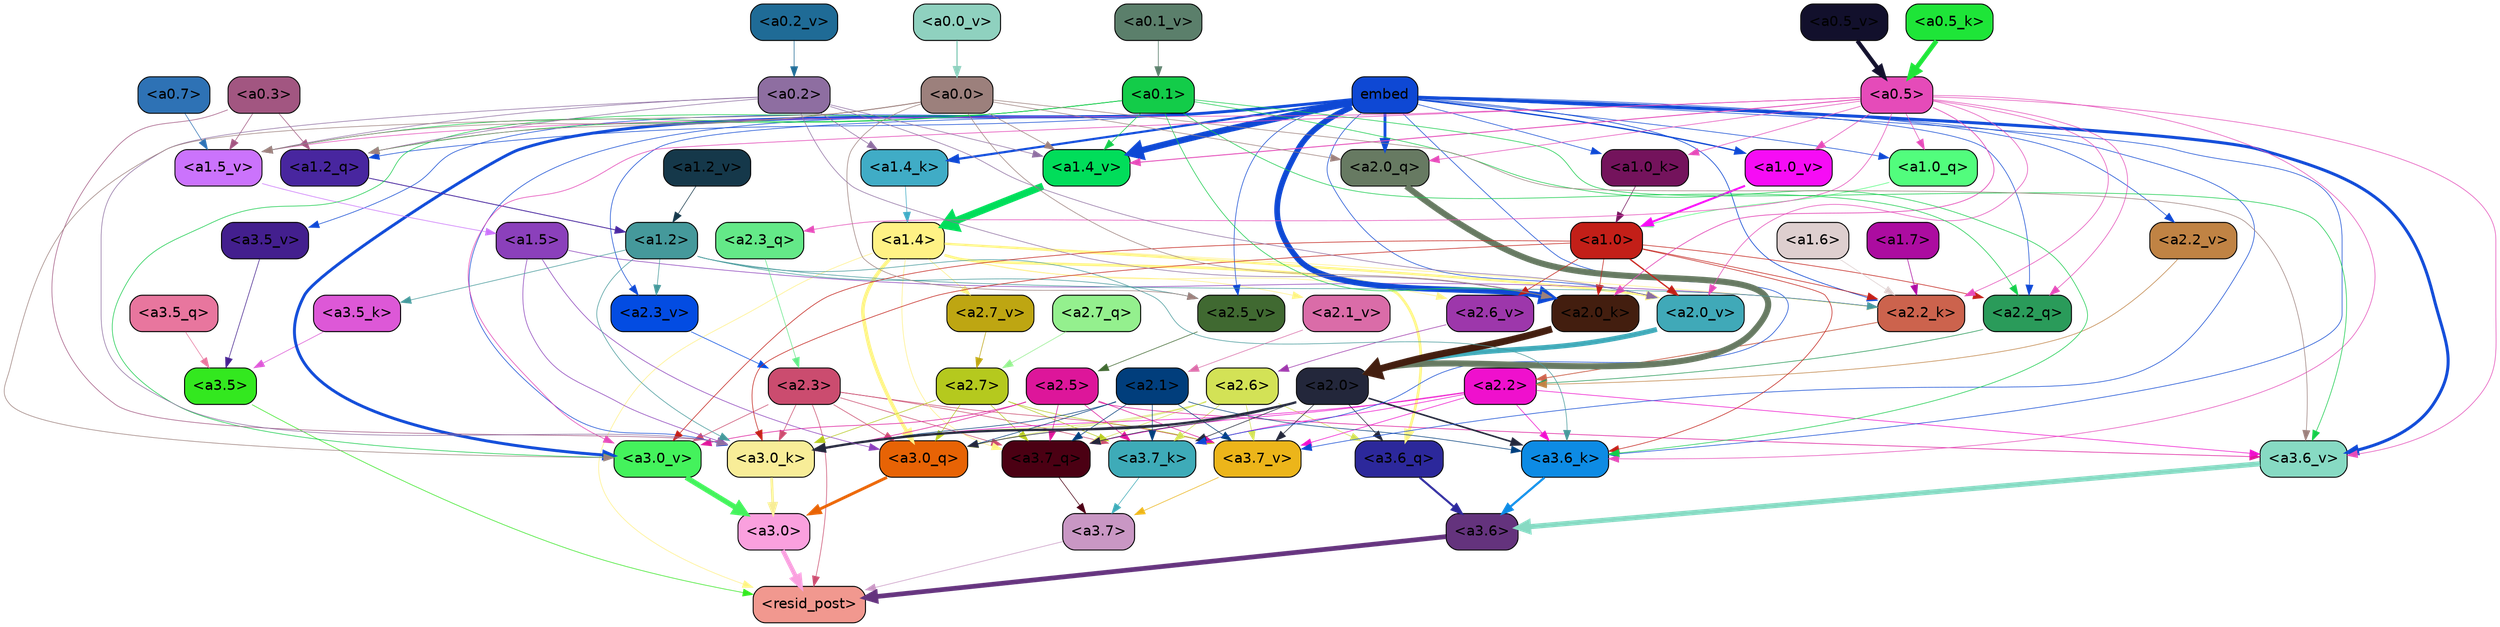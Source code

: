 strict digraph "" {
	graph [bgcolor=transparent,
		layout=dot,
		overlap=false,
		splines=true
	];
	"<a3.7>"	[color=black,
		fillcolor="#c997c4",
		fontname=Helvetica,
		shape=box,
		style="filled, rounded"];
	"<resid_post>"	[color=black,
		fillcolor="#f1988f",
		fontname=Helvetica,
		shape=box,
		style="filled, rounded"];
	"<a3.7>" -> "<resid_post>"	[color="#c997c4",
		penwidth=0.6];
	"<a3.6>"	[color=black,
		fillcolor="#64337d",
		fontname=Helvetica,
		shape=box,
		style="filled, rounded"];
	"<a3.6>" -> "<resid_post>"	[color="#64337d",
		penwidth=4.6696330308914185];
	"<a3.5>"	[color=black,
		fillcolor="#33e81f",
		fontname=Helvetica,
		shape=box,
		style="filled, rounded"];
	"<a3.5>" -> "<resid_post>"	[color="#33e81f",
		penwidth=0.6];
	"<a3.0>"	[color=black,
		fillcolor="#faa0de",
		fontname=Helvetica,
		shape=box,
		style="filled, rounded"];
	"<a3.0>" -> "<resid_post>"	[color="#faa0de",
		penwidth=4.282557368278503];
	"<a2.3>"	[color=black,
		fillcolor="#cb4c6f",
		fontname=Helvetica,
		shape=box,
		style="filled, rounded"];
	"<a2.3>" -> "<resid_post>"	[color="#cb4c6f",
		penwidth=0.6];
	"<a3.7_q>"	[color=black,
		fillcolor="#4b0013",
		fontname=Helvetica,
		shape=box,
		style="filled, rounded"];
	"<a2.3>" -> "<a3.7_q>"	[color="#cb4c6f",
		penwidth=0.6];
	"<a3.0_q>"	[color=black,
		fillcolor="#e76305",
		fontname=Helvetica,
		shape=box,
		style="filled, rounded"];
	"<a2.3>" -> "<a3.0_q>"	[color="#cb4c6f",
		penwidth=0.6];
	"<a3.7_k>"	[color=black,
		fillcolor="#3eabb8",
		fontname=Helvetica,
		shape=box,
		style="filled, rounded"];
	"<a2.3>" -> "<a3.7_k>"	[color="#cb4c6f",
		penwidth=0.6];
	"<a3.0_k>"	[color=black,
		fillcolor="#f8ed98",
		fontname=Helvetica,
		shape=box,
		style="filled, rounded"];
	"<a2.3>" -> "<a3.0_k>"	[color="#cb4c6f",
		penwidth=0.6];
	"<a3.7_v>"	[color=black,
		fillcolor="#ecb51a",
		fontname=Helvetica,
		shape=box,
		style="filled, rounded"];
	"<a2.3>" -> "<a3.7_v>"	[color="#cb4c6f",
		penwidth=0.6];
	"<a3.0_v>"	[color=black,
		fillcolor="#44f25c",
		fontname=Helvetica,
		shape=box,
		style="filled, rounded"];
	"<a2.3>" -> "<a3.0_v>"	[color="#cb4c6f",
		penwidth=0.6];
	"<a1.4>"	[color=black,
		fillcolor="#fff285",
		fontname=Helvetica,
		shape=box,
		style="filled, rounded"];
	"<a1.4>" -> "<resid_post>"	[color="#fff285",
		penwidth=0.6];
	"<a1.4>" -> "<a3.7_q>"	[color="#fff285",
		penwidth=0.6];
	"<a3.6_q>"	[color=black,
		fillcolor="#2c289b",
		fontname=Helvetica,
		shape=box,
		style="filled, rounded"];
	"<a1.4>" -> "<a3.6_q>"	[color="#fff285",
		penwidth=2.6073555648326874];
	"<a1.4>" -> "<a3.0_q>"	[color="#fff285",
		penwidth=3.4971605762839317];
	"<a2.2_k>"	[color=black,
		fillcolor="#cc634d",
		fontname=Helvetica,
		shape=box,
		style="filled, rounded"];
	"<a1.4>" -> "<a2.2_k>"	[color="#fff285",
		penwidth=0.6];
	"<a2.7_v>"	[color=black,
		fillcolor="#bea612",
		fontname=Helvetica,
		shape=box,
		style="filled, rounded"];
	"<a1.4>" -> "<a2.7_v>"	[color="#fff285",
		penwidth=0.6];
	"<a2.6_v>"	[color=black,
		fillcolor="#9d37ab",
		fontname=Helvetica,
		shape=box,
		style="filled, rounded"];
	"<a1.4>" -> "<a2.6_v>"	[color="#fff285",
		penwidth=0.6];
	"<a2.1_v>"	[color=black,
		fillcolor="#da6ca8",
		fontname=Helvetica,
		shape=box,
		style="filled, rounded"];
	"<a1.4>" -> "<a2.1_v>"	[color="#fff285",
		penwidth=0.6];
	"<a2.0_v>"	[color=black,
		fillcolor="#40a9b8",
		fontname=Helvetica,
		shape=box,
		style="filled, rounded"];
	"<a1.4>" -> "<a2.0_v>"	[color="#fff285",
		penwidth=2.268670678138733];
	"<a3.7_q>" -> "<a3.7>"	[color="#4b0013",
		penwidth=0.6];
	"<a3.6_q>" -> "<a3.6>"	[color="#2c289b",
		penwidth=2.03758105635643];
	"<a3.5_q>"	[color=black,
		fillcolor="#e8769e",
		fontname=Helvetica,
		shape=box,
		style="filled, rounded"];
	"<a3.5_q>" -> "<a3.5>"	[color="#e8769e",
		penwidth=0.6];
	"<a3.0_q>" -> "<a3.0>"	[color="#e76305",
		penwidth=2.8638100624084473];
	"<a3.7_k>" -> "<a3.7>"	[color="#3eabb8",
		penwidth=0.6];
	"<a3.6_k>"	[color=black,
		fillcolor="#0d8be4",
		fontname=Helvetica,
		shape=box,
		style="filled, rounded"];
	"<a3.6_k>" -> "<a3.6>"	[color="#0d8be4",
		penwidth=2.174198240041733];
	"<a3.5_k>"	[color=black,
		fillcolor="#dd58d7",
		fontname=Helvetica,
		shape=box,
		style="filled, rounded"];
	"<a3.5_k>" -> "<a3.5>"	[color="#dd58d7",
		penwidth=0.6];
	"<a3.0_k>" -> "<a3.0>"	[color="#f8ed98",
		penwidth=2.6274144649505615];
	"<a3.7_v>" -> "<a3.7>"	[color="#ecb51a",
		penwidth=0.6];
	"<a3.6_v>"	[color=black,
		fillcolor="#87dac3",
		fontname=Helvetica,
		shape=box,
		style="filled, rounded"];
	"<a3.6_v>" -> "<a3.6>"	[color="#87dac3",
		penwidth=5.002329230308533];
	"<a3.5_v>"	[color=black,
		fillcolor="#431f8e",
		fontname=Helvetica,
		shape=box,
		style="filled, rounded"];
	"<a3.5_v>" -> "<a3.5>"	[color="#431f8e",
		penwidth=0.6];
	"<a3.0_v>" -> "<a3.0>"	[color="#44f25c",
		penwidth=5.188832879066467];
	"<a2.7>"	[color=black,
		fillcolor="#b5c91e",
		fontname=Helvetica,
		shape=box,
		style="filled, rounded"];
	"<a2.7>" -> "<a3.7_q>"	[color="#b5c91e",
		penwidth=0.6];
	"<a2.7>" -> "<a3.0_q>"	[color="#b5c91e",
		penwidth=0.6];
	"<a2.7>" -> "<a3.7_k>"	[color="#b5c91e",
		penwidth=0.6];
	"<a2.7>" -> "<a3.0_k>"	[color="#b5c91e",
		penwidth=0.6];
	"<a2.7>" -> "<a3.7_v>"	[color="#b5c91e",
		penwidth=0.6];
	"<a2.6>"	[color=black,
		fillcolor="#d3e256",
		fontname=Helvetica,
		shape=box,
		style="filled, rounded"];
	"<a2.6>" -> "<a3.7_q>"	[color="#d3e256",
		penwidth=0.6];
	"<a2.6>" -> "<a3.6_q>"	[color="#d3e256",
		penwidth=0.6];
	"<a2.6>" -> "<a3.0_q>"	[color="#d3e256",
		penwidth=0.6];
	"<a2.6>" -> "<a3.7_k>"	[color="#d3e256",
		penwidth=0.6];
	"<a2.6>" -> "<a3.0_k>"	[color="#d3e256",
		penwidth=0.6];
	"<a2.6>" -> "<a3.7_v>"	[color="#d3e256",
		penwidth=0.6];
	"<a2.5>"	[color=black,
		fillcolor="#dd169a",
		fontname=Helvetica,
		shape=box,
		style="filled, rounded"];
	"<a2.5>" -> "<a3.7_q>"	[color="#dd169a",
		penwidth=0.6];
	"<a2.5>" -> "<a3.7_k>"	[color="#dd169a",
		penwidth=0.6];
	"<a2.5>" -> "<a3.0_k>"	[color="#dd169a",
		penwidth=0.6];
	"<a2.5>" -> "<a3.7_v>"	[color="#dd169a",
		penwidth=0.6];
	"<a2.5>" -> "<a3.6_v>"	[color="#dd169a",
		penwidth=0.6];
	"<a2.5>" -> "<a3.0_v>"	[color="#dd169a",
		penwidth=0.6];
	"<a2.2>"	[color=black,
		fillcolor="#ef10cd",
		fontname=Helvetica,
		shape=box,
		style="filled, rounded"];
	"<a2.2>" -> "<a3.7_q>"	[color="#ef10cd",
		penwidth=0.6];
	"<a2.2>" -> "<a3.7_k>"	[color="#ef10cd",
		penwidth=0.6];
	"<a2.2>" -> "<a3.6_k>"	[color="#ef10cd",
		penwidth=0.6];
	"<a2.2>" -> "<a3.0_k>"	[color="#ef10cd",
		penwidth=0.6];
	"<a2.2>" -> "<a3.7_v>"	[color="#ef10cd",
		penwidth=0.6];
	"<a2.2>" -> "<a3.6_v>"	[color="#ef10cd",
		penwidth=0.6];
	"<a2.1>"	[color=black,
		fillcolor="#013e7c",
		fontname=Helvetica,
		shape=box,
		style="filled, rounded"];
	"<a2.1>" -> "<a3.7_q>"	[color="#013e7c",
		penwidth=0.6];
	"<a2.1>" -> "<a3.0_q>"	[color="#013e7c",
		penwidth=0.6];
	"<a2.1>" -> "<a3.7_k>"	[color="#013e7c",
		penwidth=0.6];
	"<a2.1>" -> "<a3.6_k>"	[color="#013e7c",
		penwidth=0.6];
	"<a2.1>" -> "<a3.0_k>"	[color="#013e7c",
		penwidth=0.6];
	"<a2.1>" -> "<a3.7_v>"	[color="#013e7c",
		penwidth=0.6];
	"<a2.0>"	[color=black,
		fillcolor="#23273b",
		fontname=Helvetica,
		shape=box,
		style="filled, rounded"];
	"<a2.0>" -> "<a3.7_q>"	[color="#23273b",
		penwidth=0.6];
	"<a2.0>" -> "<a3.6_q>"	[color="#23273b",
		penwidth=0.6];
	"<a2.0>" -> "<a3.0_q>"	[color="#23273b",
		penwidth=0.6];
	"<a2.0>" -> "<a3.7_k>"	[color="#23273b",
		penwidth=0.6];
	"<a2.0>" -> "<a3.6_k>"	[color="#23273b",
		penwidth=1.5568191409111023];
	"<a2.0>" -> "<a3.0_k>"	[color="#23273b",
		penwidth=2.270527422428131];
	"<a2.0>" -> "<a3.7_v>"	[color="#23273b",
		penwidth=0.6];
	"<a1.5>"	[color=black,
		fillcolor="#8b40bb",
		fontname=Helvetica,
		shape=box,
		style="filled, rounded"];
	"<a1.5>" -> "<a3.0_q>"	[color="#8b40bb",
		penwidth=0.6];
	"<a1.5>" -> "<a3.0_k>"	[color="#8b40bb",
		penwidth=0.6];
	"<a1.5>" -> "<a2.2_k>"	[color="#8b40bb",
		penwidth=0.6];
	embed	[color=black,
		fillcolor="#0e48d4",
		fontname=Helvetica,
		shape=box,
		style="filled, rounded"];
	embed -> "<a3.7_k>"	[color="#0e48d4",
		penwidth=0.6];
	embed -> "<a3.6_k>"	[color="#0e48d4",
		penwidth=0.6];
	embed -> "<a3.0_k>"	[color="#0e48d4",
		penwidth=0.6];
	embed -> "<a3.7_v>"	[color="#0e48d4",
		penwidth=0.6];
	embed -> "<a3.6_v>"	[color="#0e48d4",
		penwidth=2.9588699340820312];
	embed -> "<a3.5_v>"	[color="#0e48d4",
		penwidth=0.6];
	embed -> "<a3.0_v>"	[color="#0e48d4",
		penwidth=2.8686431646347046];
	"<a2.2_q>"	[color=black,
		fillcolor="#2a9b5a",
		fontname=Helvetica,
		shape=box,
		style="filled, rounded"];
	embed -> "<a2.2_q>"	[color="#0e48d4",
		penwidth=0.6];
	"<a2.0_q>"	[color=black,
		fillcolor="#677a62",
		fontname=Helvetica,
		shape=box,
		style="filled, rounded"];
	embed -> "<a2.0_q>"	[color="#0e48d4",
		penwidth=2.7617180347442627];
	embed -> "<a2.2_k>"	[color="#0e48d4",
		penwidth=0.67606520652771];
	"<a2.0_k>"	[color=black,
		fillcolor="#431e0f",
		fontname=Helvetica,
		shape=box,
		style="filled, rounded"];
	embed -> "<a2.0_k>"	[color="#0e48d4",
		penwidth=5.615107178688049];
	"<a2.5_v>"	[color=black,
		fillcolor="#406931",
		fontname=Helvetica,
		shape=box,
		style="filled, rounded"];
	embed -> "<a2.5_v>"	[color="#0e48d4",
		penwidth=0.6];
	"<a2.3_v>"	[color=black,
		fillcolor="#034ce2",
		fontname=Helvetica,
		shape=box,
		style="filled, rounded"];
	embed -> "<a2.3_v>"	[color="#0e48d4",
		penwidth=0.6];
	"<a2.2_v>"	[color=black,
		fillcolor="#c08344",
		fontname=Helvetica,
		shape=box,
		style="filled, rounded"];
	embed -> "<a2.2_v>"	[color="#0e48d4",
		penwidth=0.6];
	embed -> "<a2.0_v>"	[color="#0e48d4",
		penwidth=0.6];
	"<a1.2_q>"	[color=black,
		fillcolor="#48269f",
		fontname=Helvetica,
		shape=box,
		style="filled, rounded"];
	embed -> "<a1.2_q>"	[color="#0e48d4",
		penwidth=0.6];
	"<a1.0_q>"	[color=black,
		fillcolor="#52fd7d",
		fontname=Helvetica,
		shape=box,
		style="filled, rounded"];
	embed -> "<a1.0_q>"	[color="#0e48d4",
		penwidth=0.6];
	"<a1.4_k>"	[color=black,
		fillcolor="#40acc6",
		fontname=Helvetica,
		shape=box,
		style="filled, rounded"];
	embed -> "<a1.4_k>"	[color="#0e48d4",
		penwidth=2.1468217372894287];
	"<a1.0_k>"	[color=black,
		fillcolor="#74135c",
		fontname=Helvetica,
		shape=box,
		style="filled, rounded"];
	embed -> "<a1.0_k>"	[color="#0e48d4",
		penwidth=0.6];
	"<a1.4_v>"	[color=black,
		fillcolor="#01dd5a",
		fontname=Helvetica,
		shape=box,
		style="filled, rounded"];
	embed -> "<a1.4_v>"	[color="#0e48d4",
		penwidth=6.189999580383301];
	"<a1.0_v>"	[color=black,
		fillcolor="#f60cf5",
		fontname=Helvetica,
		shape=box,
		style="filled, rounded"];
	embed -> "<a1.0_v>"	[color="#0e48d4",
		penwidth=1.3123979568481445];
	"<a1.2>"	[color=black,
		fillcolor="#45999b",
		fontname=Helvetica,
		shape=box,
		style="filled, rounded"];
	"<a1.2>" -> "<a3.6_k>"	[color="#45999b",
		penwidth=0.6];
	"<a1.2>" -> "<a3.5_k>"	[color="#45999b",
		penwidth=0.6];
	"<a1.2>" -> "<a3.0_k>"	[color="#45999b",
		penwidth=0.6];
	"<a1.2>" -> "<a2.2_k>"	[color="#45999b",
		penwidth=0.6];
	"<a1.2>" -> "<a2.5_v>"	[color="#45999b",
		penwidth=0.6];
	"<a1.2>" -> "<a2.3_v>"	[color="#45999b",
		penwidth=0.6];
	"<a1.0>"	[color=black,
		fillcolor="#c31f18",
		fontname=Helvetica,
		shape=box,
		style="filled, rounded"];
	"<a1.0>" -> "<a3.6_k>"	[color="#c31f18",
		penwidth=0.6];
	"<a1.0>" -> "<a3.0_k>"	[color="#c31f18",
		penwidth=0.6];
	"<a1.0>" -> "<a3.0_v>"	[color="#c31f18",
		penwidth=0.6];
	"<a1.0>" -> "<a2.2_q>"	[color="#c31f18",
		penwidth=0.6];
	"<a1.0>" -> "<a2.2_k>"	[color="#c31f18",
		penwidth=0.6];
	"<a1.0>" -> "<a2.0_k>"	[color="#c31f18",
		penwidth=0.6];
	"<a1.0>" -> "<a2.6_v>"	[color="#c31f18",
		penwidth=0.6];
	"<a1.0>" -> "<a2.0_v>"	[color="#c31f18",
		penwidth=1.27996826171875];
	"<a0.5>"	[color=black,
		fillcolor="#e54bb9",
		fontname=Helvetica,
		shape=box,
		style="filled, rounded"];
	"<a0.5>" -> "<a3.6_k>"	[color="#e54bb9",
		penwidth=0.6];
	"<a0.5>" -> "<a3.6_v>"	[color="#e54bb9",
		penwidth=0.6];
	"<a0.5>" -> "<a3.0_v>"	[color="#e54bb9",
		penwidth=0.6421224474906921];
	"<a2.3_q>"	[color=black,
		fillcolor="#64e988",
		fontname=Helvetica,
		shape=box,
		style="filled, rounded"];
	"<a0.5>" -> "<a2.3_q>"	[color="#e54bb9",
		penwidth=0.6];
	"<a0.5>" -> "<a2.2_q>"	[color="#e54bb9",
		penwidth=0.6];
	"<a0.5>" -> "<a2.0_q>"	[color="#e54bb9",
		penwidth=0.6];
	"<a0.5>" -> "<a2.2_k>"	[color="#e54bb9",
		penwidth=0.6];
	"<a0.5>" -> "<a2.0_k>"	[color="#e54bb9",
		penwidth=0.7151575088500977];
	"<a0.5>" -> "<a2.0_v>"	[color="#e54bb9",
		penwidth=0.6];
	"<a0.5>" -> "<a1.0_q>"	[color="#e54bb9",
		penwidth=0.6];
	"<a0.5>" -> "<a1.0_k>"	[color="#e54bb9",
		penwidth=0.6];
	"<a1.5_v>"	[color=black,
		fillcolor="#cb73fc",
		fontname=Helvetica,
		shape=box,
		style="filled, rounded"];
	"<a0.5>" -> "<a1.5_v>"	[color="#e54bb9",
		penwidth=0.6];
	"<a0.5>" -> "<a1.4_v>"	[color="#e54bb9",
		penwidth=0.8927993774414062];
	"<a0.5>" -> "<a1.0_v>"	[color="#e54bb9",
		penwidth=0.6];
	"<a0.1>"	[color=black,
		fillcolor="#13cc49",
		fontname=Helvetica,
		shape=box,
		style="filled, rounded"];
	"<a0.1>" -> "<a3.6_k>"	[color="#13cc49",
		penwidth=0.6];
	"<a0.1>" -> "<a3.6_v>"	[color="#13cc49",
		penwidth=0.6];
	"<a0.1>" -> "<a3.0_v>"	[color="#13cc49",
		penwidth=0.6];
	"<a0.1>" -> "<a2.2_q>"	[color="#13cc49",
		penwidth=0.6];
	"<a0.1>" -> "<a2.0_k>"	[color="#13cc49",
		penwidth=0.6];
	"<a0.1>" -> "<a1.2_q>"	[color="#13cc49",
		penwidth=0.6];
	"<a0.1>" -> "<a1.5_v>"	[color="#13cc49",
		penwidth=0.6];
	"<a0.1>" -> "<a1.4_v>"	[color="#13cc49",
		penwidth=0.6];
	"<a0.3>"	[color=black,
		fillcolor="#a25681",
		fontname=Helvetica,
		shape=box,
		style="filled, rounded"];
	"<a0.3>" -> "<a3.0_k>"	[color="#a25681",
		penwidth=0.6];
	"<a0.3>" -> "<a1.2_q>"	[color="#a25681",
		penwidth=0.6];
	"<a0.3>" -> "<a1.5_v>"	[color="#a25681",
		penwidth=0.6];
	"<a0.2>"	[color=black,
		fillcolor="#8e6ea1",
		fontname=Helvetica,
		shape=box,
		style="filled, rounded"];
	"<a0.2>" -> "<a3.0_k>"	[color="#8e6ea1",
		penwidth=0.6];
	"<a0.2>" -> "<a2.0_k>"	[color="#8e6ea1",
		penwidth=0.6];
	"<a0.2>" -> "<a2.0_v>"	[color="#8e6ea1",
		penwidth=0.6];
	"<a0.2>" -> "<a1.2_q>"	[color="#8e6ea1",
		penwidth=0.6];
	"<a0.2>" -> "<a1.4_k>"	[color="#8e6ea1",
		penwidth=0.6];
	"<a0.2>" -> "<a1.5_v>"	[color="#8e6ea1",
		penwidth=0.6];
	"<a0.2>" -> "<a1.4_v>"	[color="#8e6ea1",
		penwidth=0.6];
	"<a0.0>"	[color=black,
		fillcolor="#9c807c",
		fontname=Helvetica,
		shape=box,
		style="filled, rounded"];
	"<a0.0>" -> "<a3.6_v>"	[color="#9c807c",
		penwidth=0.6];
	"<a0.0>" -> "<a3.0_v>"	[color="#9c807c",
		penwidth=0.6];
	"<a0.0>" -> "<a2.0_q>"	[color="#9c807c",
		penwidth=0.6];
	"<a0.0>" -> "<a2.0_k>"	[color="#9c807c",
		penwidth=0.6];
	"<a0.0>" -> "<a2.5_v>"	[color="#9c807c",
		penwidth=0.6];
	"<a0.0>" -> "<a1.2_q>"	[color="#9c807c",
		penwidth=0.6];
	"<a0.0>" -> "<a1.5_v>"	[color="#9c807c",
		penwidth=0.6];
	"<a0.0>" -> "<a1.4_v>"	[color="#9c807c",
		penwidth=0.6];
	"<a2.7_q>"	[color=black,
		fillcolor="#94f08e",
		fontname=Helvetica,
		shape=box,
		style="filled, rounded"];
	"<a2.7_q>" -> "<a2.7>"	[color="#94f08e",
		penwidth=0.6];
	"<a2.3_q>" -> "<a2.3>"	[color="#64e988",
		penwidth=0.6];
	"<a2.2_q>" -> "<a2.2>"	[color="#2a9b5a",
		penwidth=0.6340763568878174];
	"<a2.0_q>" -> "<a2.0>"	[color="#677a62",
		penwidth=6.0160088539123535];
	"<a2.2_k>" -> "<a2.2>"	[color="#cc634d",
		penwidth=0.7764816284179688];
	"<a2.0_k>" -> "<a2.0>"	[color="#431e0f",
		penwidth=6.773025274276733];
	"<a2.7_v>" -> "<a2.7>"	[color="#bea612",
		penwidth=0.6];
	"<a2.6_v>" -> "<a2.6>"	[color="#9d37ab",
		penwidth=0.6];
	"<a2.5_v>" -> "<a2.5>"	[color="#406931",
		penwidth=0.6];
	"<a2.3_v>" -> "<a2.3>"	[color="#034ce2",
		penwidth=0.6];
	"<a2.2_v>" -> "<a2.2>"	[color="#c08344",
		penwidth=0.6];
	"<a2.1_v>" -> "<a2.1>"	[color="#da6ca8",
		penwidth=0.6];
	"<a2.0_v>" -> "<a2.0>"	[color="#40a9b8",
		penwidth=4.906715989112854];
	"<a1.7>"	[color=black,
		fillcolor="#ac0ca0",
		fontname=Helvetica,
		shape=box,
		style="filled, rounded"];
	"<a1.7>" -> "<a2.2_k>"	[color="#ac0ca0",
		penwidth=0.6];
	"<a1.6>"	[color=black,
		fillcolor="#decfcf",
		fontname=Helvetica,
		shape=box,
		style="filled, rounded"];
	"<a1.6>" -> "<a2.2_k>"	[color="#decfcf",
		penwidth=0.6];
	"<a1.2_q>" -> "<a1.2>"	[color="#48269f",
		penwidth=0.836545467376709];
	"<a1.0_q>" -> "<a1.0>"	[color="#52fd7d",
		penwidth=0.6];
	"<a1.4_k>" -> "<a1.4>"	[color="#40acc6",
		penwidth=0.6];
	"<a1.0_k>" -> "<a1.0>"	[color="#74135c",
		penwidth=0.6];
	"<a1.5_v>" -> "<a1.5>"	[color="#cb73fc",
		penwidth=0.6];
	"<a1.4_v>" -> "<a1.4>"	[color="#01dd5a",
		penwidth=7.093163728713989];
	"<a1.2_v>"	[color=black,
		fillcolor="#15384a",
		fontname=Helvetica,
		shape=box,
		style="filled, rounded"];
	"<a1.2_v>" -> "<a1.2>"	[color="#15384a",
		penwidth=0.6];
	"<a1.0_v>" -> "<a1.0>"	[color="#f60cf5",
		penwidth=1.9666723012924194];
	"<a0.7>"	[color=black,
		fillcolor="#2e72b5",
		fontname=Helvetica,
		shape=box,
		style="filled, rounded"];
	"<a0.7>" -> "<a1.5_v>"	[color="#2e72b5",
		penwidth=0.6];
	"<a0.5_k>"	[color=black,
		fillcolor="#1ee538",
		fontname=Helvetica,
		shape=box,
		style="filled, rounded"];
	"<a0.5_k>" -> "<a0.5>"	[color="#1ee538",
		penwidth=4.577519536018372];
	"<a0.5_v>"	[color=black,
		fillcolor="#12102c",
		fontname=Helvetica,
		shape=box,
		style="filled, rounded"];
	"<a0.5_v>" -> "<a0.5>"	[color="#12102c",
		penwidth=4.062177300453186];
	"<a0.2_v>"	[color=black,
		fillcolor="#1f6b96",
		fontname=Helvetica,
		shape=box,
		style="filled, rounded"];
	"<a0.2_v>" -> "<a0.2>"	[color="#1f6b96",
		penwidth=0.6];
	"<a0.1_v>"	[color=black,
		fillcolor="#5b7f6b",
		fontname=Helvetica,
		shape=box,
		style="filled, rounded"];
	"<a0.1_v>" -> "<a0.1>"	[color="#5b7f6b",
		penwidth=0.654442310333252];
	"<a0.0_v>"	[color=black,
		fillcolor="#8fd1bf",
		fontname=Helvetica,
		shape=box,
		style="filled, rounded"];
	"<a0.0_v>" -> "<a0.0>"	[color="#8fd1bf",
		penwidth=1.307939052581787];
}
